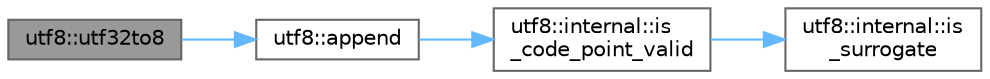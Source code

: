digraph "utf8::utf32to8"
{
 // INTERACTIVE_SVG=YES
 // LATEX_PDF_SIZE
  bgcolor="transparent";
  edge [fontname=Helvetica,fontsize=10,labelfontname=Helvetica,labelfontsize=10];
  node [fontname=Helvetica,fontsize=10,shape=box,height=0.2,width=0.4];
  rankdir="LR";
  Node1 [label="utf8::utf32to8",height=0.2,width=0.4,color="gray40", fillcolor="grey60", style="filled", fontcolor="black",tooltip=" "];
  Node1 -> Node2 [color="steelblue1",style="solid"];
  Node2 [label="utf8::append",height=0.2,width=0.4,color="grey40", fillcolor="white", style="filled",URL="$namespaceutf8.html#a3827e78596fc38cfdebd721e9c45c901",tooltip="The library API - functions intended to be called by the users."];
  Node2 -> Node3 [color="steelblue1",style="solid"];
  Node3 [label="utf8::internal::is\l_code_point_valid",height=0.2,width=0.4,color="grey40", fillcolor="white", style="filled",URL="$namespaceutf8_1_1internal.html#a97b553137aaeda6e8ca6f8d46f78fd79",tooltip=" "];
  Node3 -> Node4 [color="steelblue1",style="solid"];
  Node4 [label="utf8::internal::is\l_surrogate",height=0.2,width=0.4,color="grey40", fillcolor="white", style="filled",URL="$namespaceutf8_1_1internal.html#a31a185a6bc8b9bf454191a8a95a93595",tooltip=" "];
}
